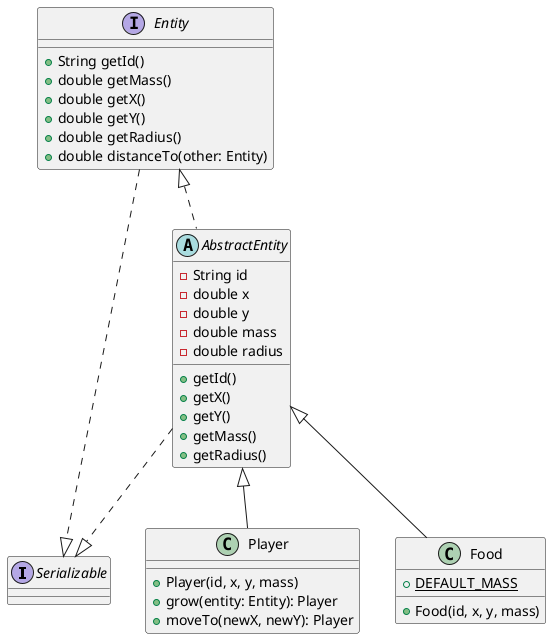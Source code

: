 @startuml
interface Serializable

interface Entity {
    +String getId()
    +double getMass()
    +double getX()
    +double getY()
    +double getRadius()
    +double distanceTo(other: Entity)
}

abstract class AbstractEntity {
    -String id
    -double x
    -double y
    -double mass
    -double radius
    +getId()
    +getX()
    +getY()
    +getMass()
    +getRadius()
}

class Player {
    +Player(id, x, y, mass)
    +grow(entity: Entity): Player
    +moveTo(newX, newY): Player
}

class Food {
    +Food(id, x, y, mass)
    {static} +DEFAULT_MASS
}

Entity <|.. AbstractEntity
AbstractEntity <|-- Player
AbstractEntity <|-- Food

Entity ..|> Serializable
AbstractEntity ..|> Serializable
@enduml